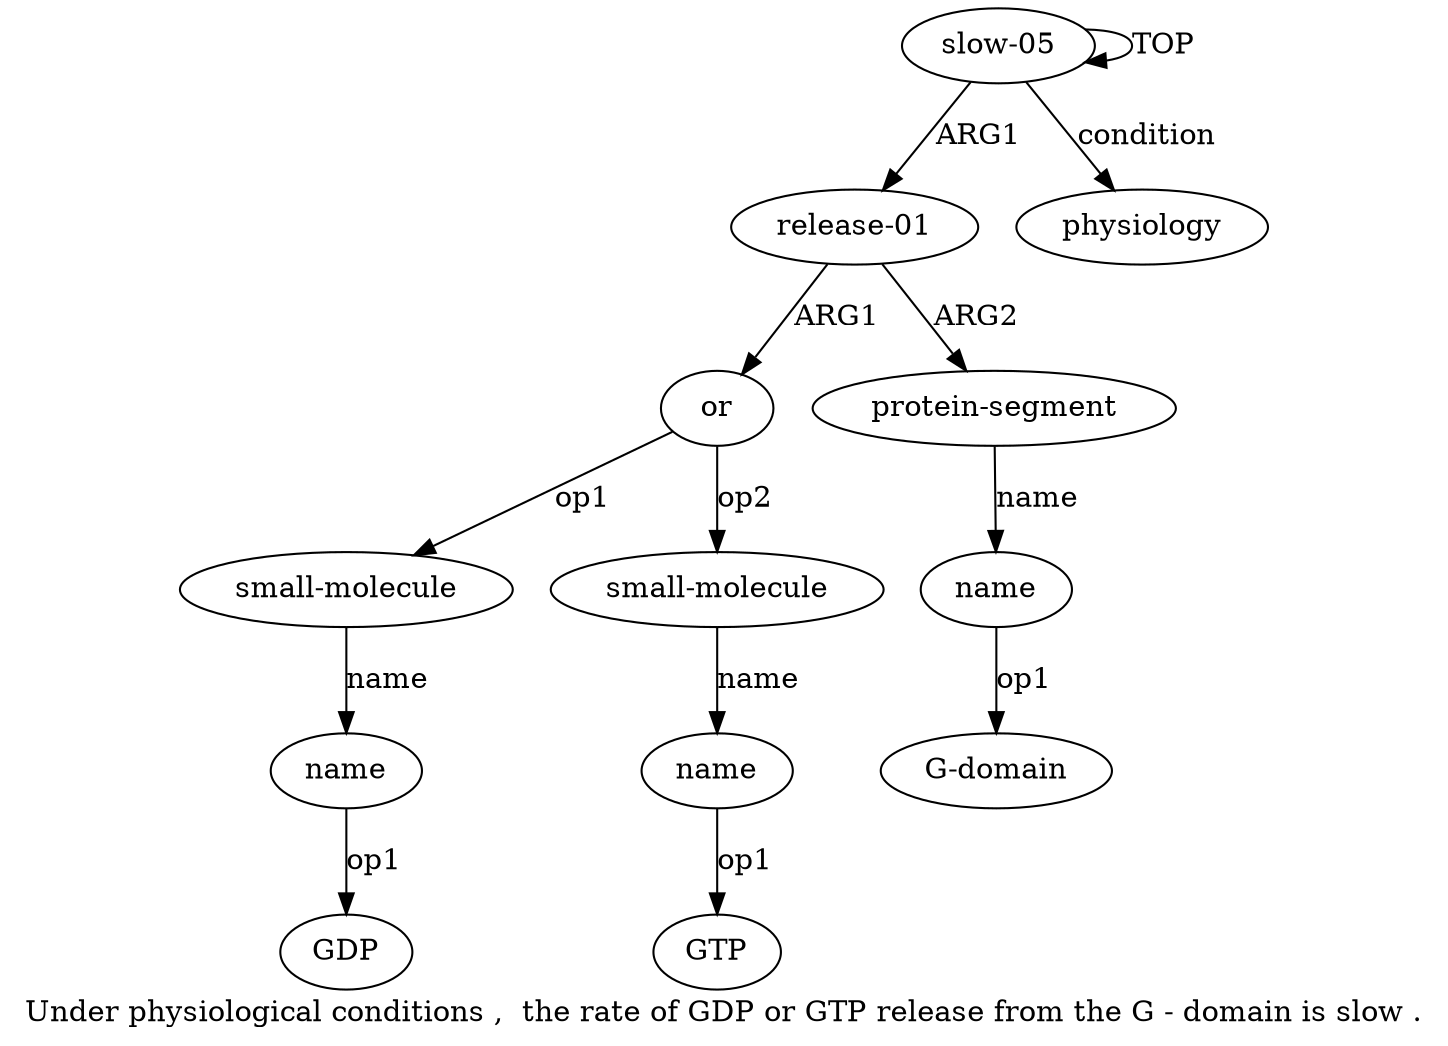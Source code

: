digraph  {
	graph [label="Under physiological conditions ,  the rate of GDP or GTP release from the G - domain is slow ."];
	node [label="\N"];
	"a4 GDP"	 [color=black,
		gold_ind=-1,
		gold_label=GDP,
		label=GDP,
		test_ind=-1,
		test_label=GDP];
	"a8 G-domain"	 [color=black,
		gold_ind=-1,
		gold_label="G-domain",
		label="G-domain",
		test_ind=-1,
		test_label="G-domain"];
	"a6 GTP"	 [color=black,
		gold_ind=-1,
		gold_label=GTP,
		label=GTP,
		test_ind=-1,
		test_label=GTP];
	a1	 [color=black,
		gold_ind=1,
		gold_label="release-01",
		label="release-01",
		test_ind=1,
		test_label="release-01"];
	a2	 [color=black,
		gold_ind=2,
		gold_label=or,
		label=or,
		test_ind=2,
		test_label=or];
	a1 -> a2 [key=0,
	color=black,
	gold_label=ARG1,
	label=ARG1,
	test_label=ARG1];
a7 [color=black,
	gold_ind=7,
	gold_label="protein-segment",
	label="protein-segment",
	test_ind=7,
	test_label="protein-segment"];
a1 -> a7 [key=0,
color=black,
gold_label=ARG2,
label=ARG2,
test_label=ARG2];
a0 [color=black,
gold_ind=0,
gold_label="slow-05",
label="slow-05",
test_ind=0,
test_label="slow-05"];
a0 -> a1 [key=0,
color=black,
gold_label=ARG1,
label=ARG1,
test_label=ARG1];
a0 -> a0 [key=0,
color=black,
gold_label=TOP,
label=TOP,
test_label=TOP];
a9 [color=black,
gold_ind=9,
gold_label=physiology,
label=physiology,
test_ind=9,
test_label=physiology];
a0 -> a9 [key=0,
color=black,
gold_label=condition,
label=condition,
test_label=condition];
a3 [color=black,
gold_ind=3,
gold_label="small-molecule",
label="small-molecule",
test_ind=3,
test_label="small-molecule"];
a4 [color=black,
gold_ind=4,
gold_label=name,
label=name,
test_ind=4,
test_label=name];
a3 -> a4 [key=0,
color=black,
gold_label=name,
label=name,
test_label=name];
a2 -> a3 [key=0,
color=black,
gold_label=op1,
label=op1,
test_label=op1];
a5 [color=black,
gold_ind=5,
gold_label="small-molecule",
label="small-molecule",
test_ind=5,
test_label="small-molecule"];
a2 -> a5 [key=0,
color=black,
gold_label=op2,
label=op2,
test_label=op2];
a6 [color=black,
gold_ind=6,
gold_label=name,
label=name,
test_ind=6,
test_label=name];
a5 -> a6 [key=0,
color=black,
gold_label=name,
label=name,
test_label=name];
a4 -> "a4 GDP" [key=0,
color=black,
gold_label=op1,
label=op1,
test_label=op1];
a8 [color=black,
gold_ind=8,
gold_label=name,
label=name,
test_ind=8,
test_label=name];
a7 -> a8 [key=0,
color=black,
gold_label=name,
label=name,
test_label=name];
a6 -> "a6 GTP" [key=0,
color=black,
gold_label=op1,
label=op1,
test_label=op1];
a8 -> "a8 G-domain" [key=0,
color=black,
gold_label=op1,
label=op1,
test_label=op1];
}
